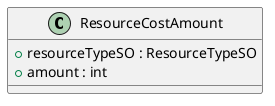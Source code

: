 @startuml
class ResourceCostAmount {
    + resourceTypeSO : ResourceTypeSO
    + amount : int
}
@enduml
